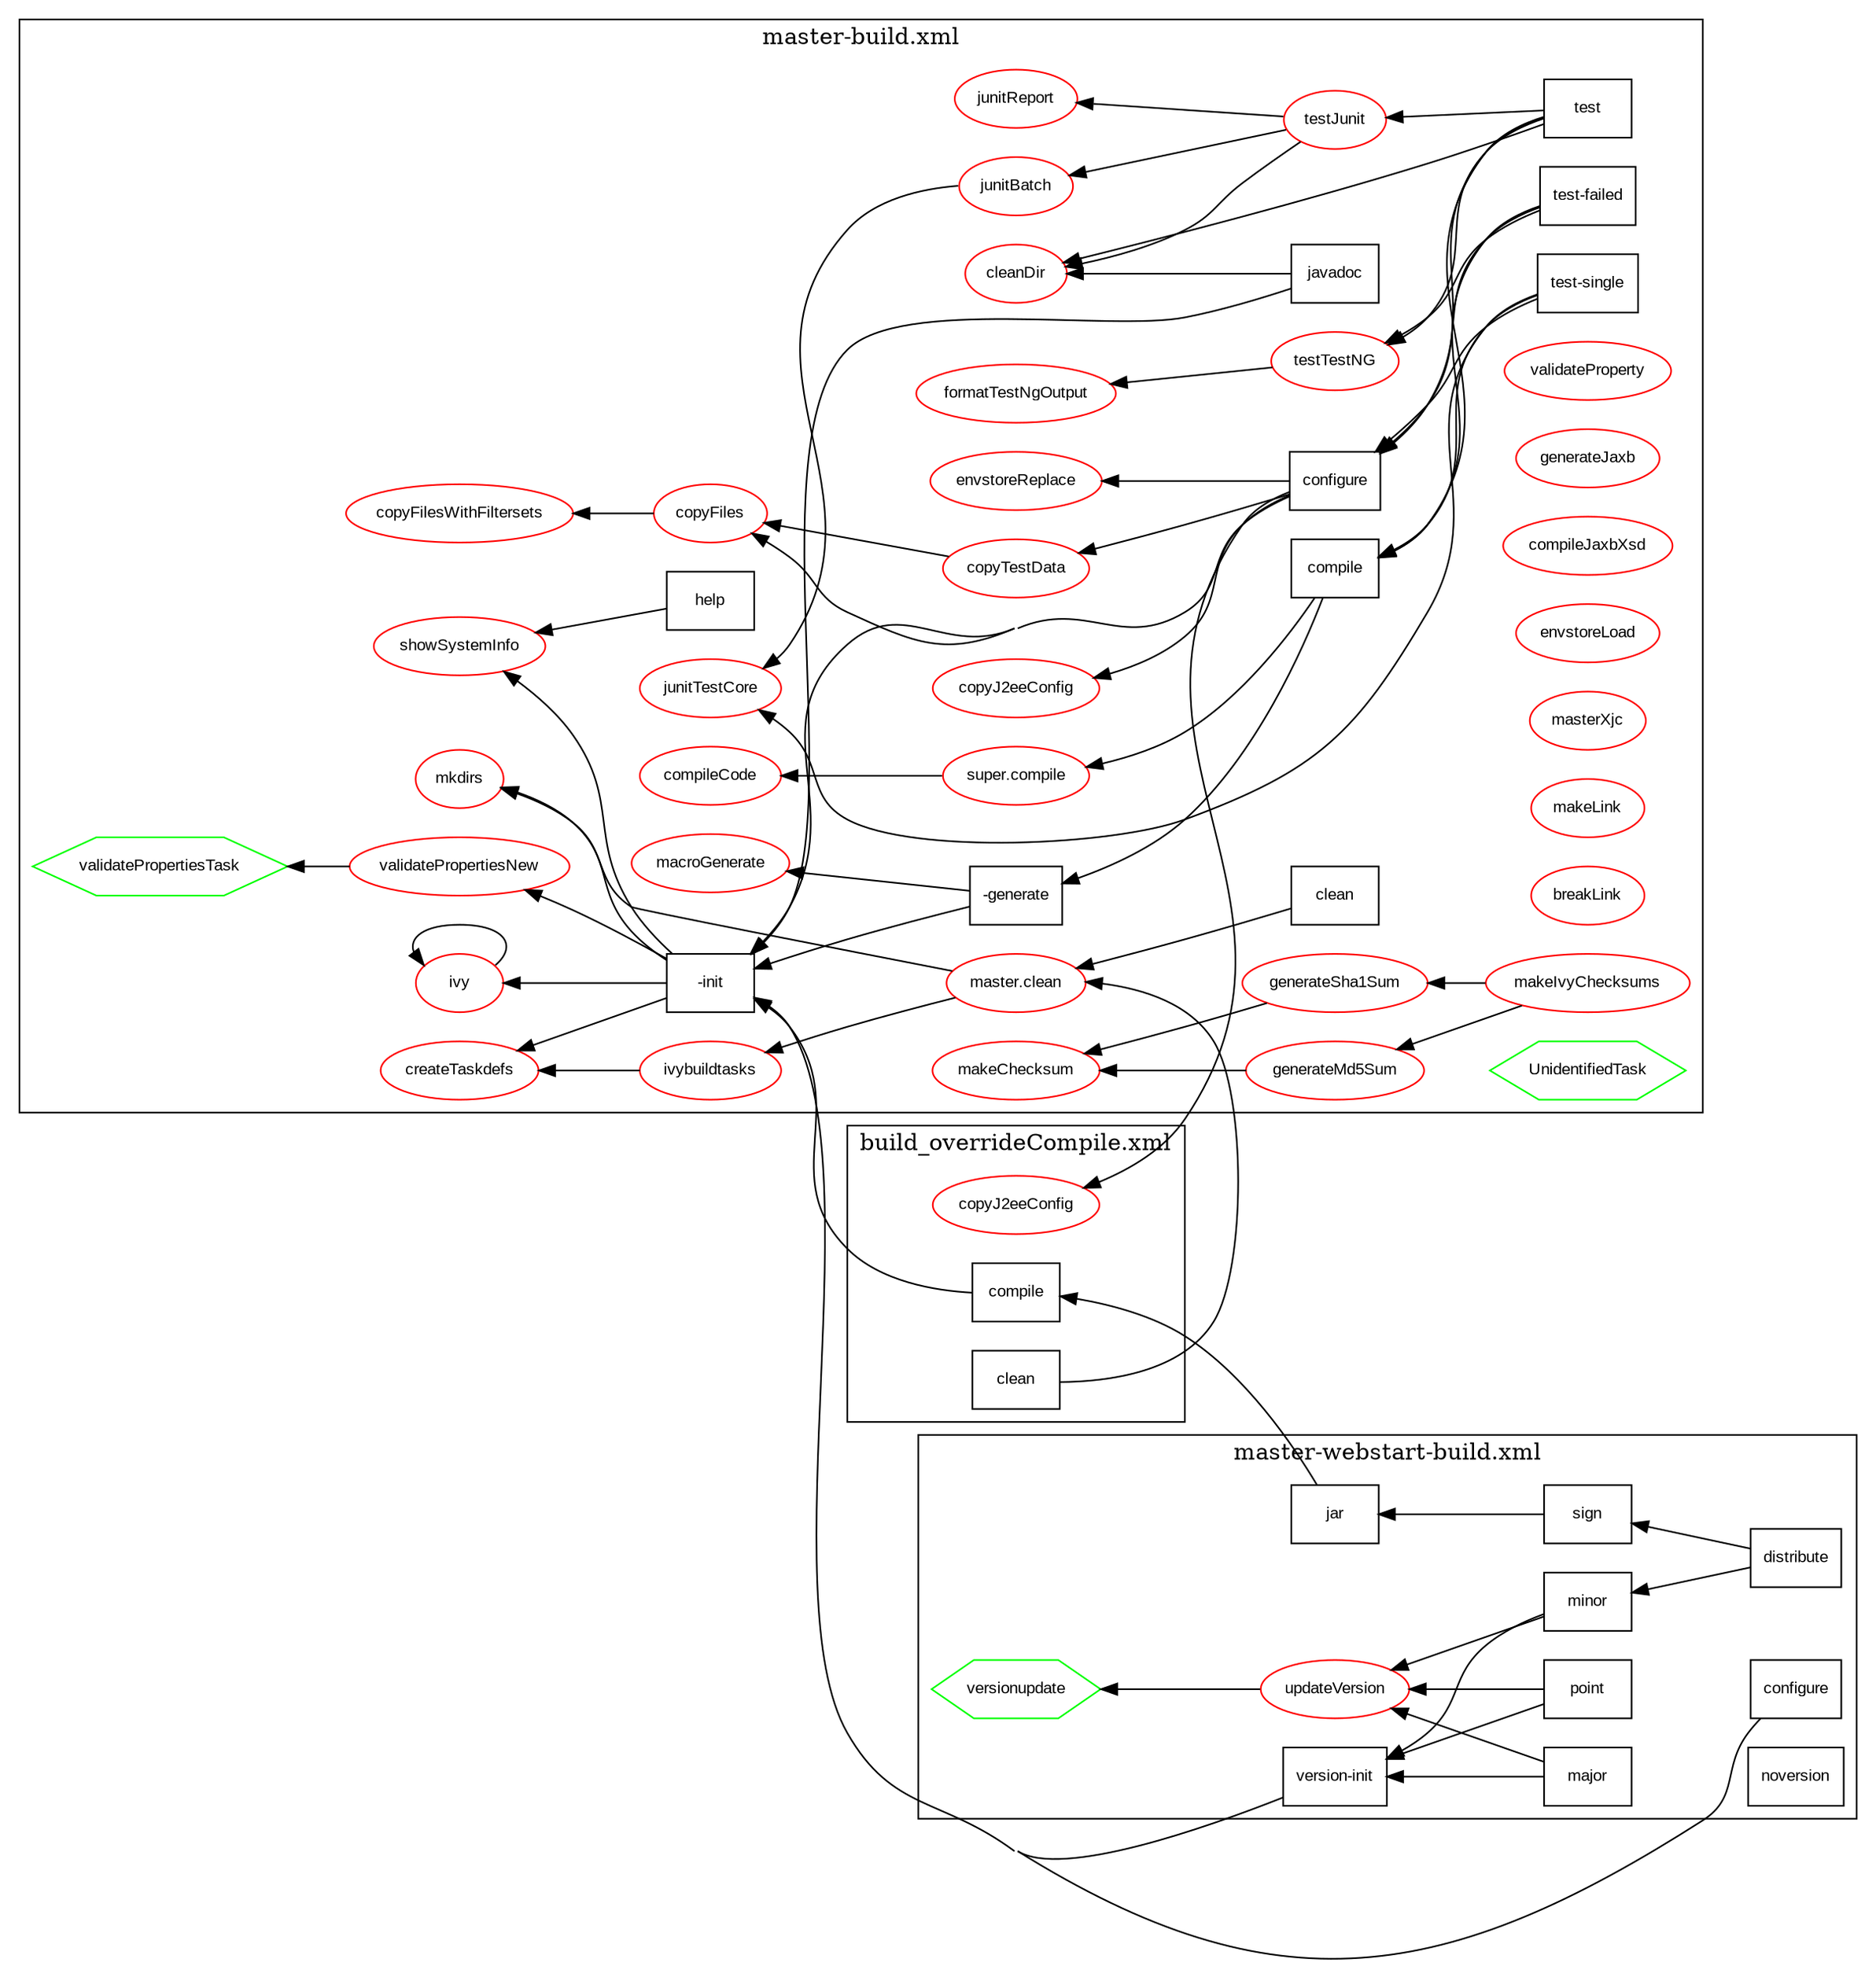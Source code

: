 digraph G {
node [shape=box,fontname="Arial",fontsize="10"];
edge [fontname="Arial",fontsize="8"];
rankdir=RL;

concentrate=true;
	subgraph cluster_0 {
		label="build_overrideCompile.xml"
		_Users_douglas_bullard_Documents_JavaStuff_Google_Code_AntScriptVisualizer_Google_newTrunk_unversioned_config_MasterBuildExamples_build_overrideCompile_TARGET_compile [label="compile" shape=box color=black ];
		_Users_douglas_bullard_Documents_JavaStuff_Google_Code_AntScriptVisualizer_Google_newTrunk_unversioned_config_MasterBuildExamples_build_overrideCompile_TARGET_clean [label="clean" shape=box color=black ];
		_Users_douglas_bullard_Documents_JavaStuff_Google_Code_AntScriptVisualizer_Google_newTrunk_unversioned_config_MasterBuildExamples_build_overrideCompile_TARGET_copyJ2eeConfig [label="copyJ2eeConfig" shape=ellipse color=red ];
	}
	subgraph cluster_1 {
		label="master-webstart-build.xml"
		_Users_douglas_bullard_Documents_JavaStuff_Google_Code_AntScriptVisualizer_Google_newTrunk_unversioned_config_MasterBuildExamples_master_build_master_webstart_build_TARGET_distribute [label="distribute" shape=box color=black ];
		_Users_douglas_bullard_Documents_JavaStuff_Google_Code_AntScriptVisualizer_Google_newTrunk_unversioned_config_MasterBuildExamples_master_build_master_webstart_build_TARGET_sign [label="sign" shape=box color=black ];
		_Users_douglas_bullard_Documents_JavaStuff_Google_Code_AntScriptVisualizer_Google_newTrunk_unversioned_config_MasterBuildExamples_master_build_master_webstart_build_TARGET_jar [label="jar" shape=box color=black ];
		_Users_douglas_bullard_Documents_JavaStuff_Google_Code_AntScriptVisualizer_Google_newTrunk_unversioned_config_MasterBuildExamples_master_build_master_webstart_build_TARGET_configure [label="configure" shape=box color=black ];
		_Users_douglas_bullard_Documents_JavaStuff_Google_Code_AntScriptVisualizer_Google_newTrunk_unversioned_config_MasterBuildExamples_master_build_master_webstart_build_TARGET_noversion [label="noversion" shape=box color=black ];
		_Users_douglas_bullard_Documents_JavaStuff_Google_Code_AntScriptVisualizer_Google_newTrunk_unversioned_config_MasterBuildExamples_master_build_master_webstart_build_TARGET_version_init [label="version-init" shape=box color=black ];
		_Users_douglas_bullard_Documents_JavaStuff_Google_Code_AntScriptVisualizer_Google_newTrunk_unversioned_config_MasterBuildExamples_master_build_master_webstart_build_TARGET_minor [label="minor" shape=box color=black ];
		_Users_douglas_bullard_Documents_JavaStuff_Google_Code_AntScriptVisualizer_Google_newTrunk_unversioned_config_MasterBuildExamples_master_build_master_webstart_build_TARGET_point [label="point" shape=box color=black ];
		_Users_douglas_bullard_Documents_JavaStuff_Google_Code_AntScriptVisualizer_Google_newTrunk_unversioned_config_MasterBuildExamples_master_build_master_webstart_build_TARGET_major [label="major" shape=box color=black ];
		_Users_douglas_bullard_Documents_JavaStuff_Google_Code_AntScriptVisualizer_Google_newTrunk_unversioned_config_MasterBuildExamples_master_build_master_webstart_build_TARGET_updateVersion [label="updateVersion" shape=ellipse color=red ];
		_Users_douglas_bullard_Documents_JavaStuff_Google_Code_AntScriptVisualizer_Google_newTrunk_unversioned_config_MasterBuildExamples_master_build_master_webstart_build_TARGET_versionupdate [label="versionupdate" shape=hexagon color=green ];
	}
	subgraph cluster_2 {
		label="master-build.xml"
		_Users_douglas_bullard_Documents_JavaStuff_Google_Code_AntScriptVisualizer_Google_newTrunk_unversioned_config_MasterBuildExamples_master_build_master_build_TARGET__init [label="-init" shape=box color=black ];
		_Users_douglas_bullard_Documents_JavaStuff_Google_Code_AntScriptVisualizer_Google_newTrunk_unversioned_config_MasterBuildExamples_master_build_master_build_TARGET_ivy [label="ivy" shape=box color=black ];
		_Users_douglas_bullard_Documents_JavaStuff_Google_Code_AntScriptVisualizer_Google_newTrunk_unversioned_config_MasterBuildExamples_master_build_master_build_TARGET__generate [label="-generate" shape=box color=black ];
		_Users_douglas_bullard_Documents_JavaStuff_Google_Code_AntScriptVisualizer_Google_newTrunk_unversioned_config_MasterBuildExamples_master_build_master_build_TARGET_compile [label="compile" shape=box color=black ];
		_Users_douglas_bullard_Documents_JavaStuff_Google_Code_AntScriptVisualizer_Google_newTrunk_unversioned_config_MasterBuildExamples_master_build_master_build_TARGET_help [label="help" shape=box color=black ];
		_Users_douglas_bullard_Documents_JavaStuff_Google_Code_AntScriptVisualizer_Google_newTrunk_unversioned_config_MasterBuildExamples_master_build_master_build_TARGET_clean [label="clean" shape=box color=black ];
		_Users_douglas_bullard_Documents_JavaStuff_Google_Code_AntScriptVisualizer_Google_newTrunk_unversioned_config_MasterBuildExamples_master_build_master_build_TARGET_test [label="test" shape=box color=black ];
		_Users_douglas_bullard_Documents_JavaStuff_Google_Code_AntScriptVisualizer_Google_newTrunk_unversioned_config_MasterBuildExamples_master_build_master_build_TARGET_test_failed [label="test-failed" shape=box color=black ];
		_Users_douglas_bullard_Documents_JavaStuff_Google_Code_AntScriptVisualizer_Google_newTrunk_unversioned_config_MasterBuildExamples_master_build_master_build_TARGET_test_single [label="test-single" shape=box color=black ];
		_Users_douglas_bullard_Documents_JavaStuff_Google_Code_AntScriptVisualizer_Google_newTrunk_unversioned_config_MasterBuildExamples_master_build_master_build_TARGET_configure [label="configure" shape=box color=black ];
		_Users_douglas_bullard_Documents_JavaStuff_Google_Code_AntScriptVisualizer_Google_newTrunk_unversioned_config_MasterBuildExamples_master_build_master_build_TARGET_javadoc [label="javadoc" shape=box color=black ];
		_Users_douglas_bullard_Documents_JavaStuff_Google_Code_AntScriptVisualizer_Google_newTrunk_unversioned_config_MasterBuildExamples_master_build_master_build_TARGET_validateProperty [label="validateProperty" shape=ellipse color=red ];
		_Users_douglas_bullard_Documents_JavaStuff_Google_Code_AntScriptVisualizer_Google_newTrunk_unversioned_config_MasterBuildExamples_master_build_master_build_TARGET_validatePropertiesNew [label="validatePropertiesNew" shape=ellipse color=red ];
		_Users_douglas_bullard_Documents_JavaStuff_Google_Code_AntScriptVisualizer_Google_newTrunk_unversioned_config_MasterBuildExamples_master_build_master_build_TARGET_createTaskdefs [label="createTaskdefs" shape=ellipse color=red ];
		_Users_douglas_bullard_Documents_JavaStuff_Google_Code_AntScriptVisualizer_Google_newTrunk_unversioned_config_MasterBuildExamples_master_build_master_build_TARGET_showSystemInfo [label="showSystemInfo" shape=ellipse color=red ];
		_Users_douglas_bullard_Documents_JavaStuff_Google_Code_AntScriptVisualizer_Google_newTrunk_unversioned_config_MasterBuildExamples_master_build_master_build_TARGET_ivy [label="ivy" shape=ellipse color=red ];
		_Users_douglas_bullard_Documents_JavaStuff_Google_Code_AntScriptVisualizer_Google_newTrunk_unversioned_config_MasterBuildExamples_master_build_master_build_TARGET_ivybuildtasks [label="ivybuildtasks" shape=ellipse color=red ];
		_Users_douglas_bullard_Documents_JavaStuff_Google_Code_AntScriptVisualizer_Google_newTrunk_unversioned_config_MasterBuildExamples_master_build_master_build_TARGET_macroGenerate [label="macroGenerate" shape=ellipse color=red ];
		_Users_douglas_bullard_Documents_JavaStuff_Google_Code_AntScriptVisualizer_Google_newTrunk_unversioned_config_MasterBuildExamples_master_build_master_build_TARGET_super_compile [label="super.compile" shape=ellipse color=red ];
		_Users_douglas_bullard_Documents_JavaStuff_Google_Code_AntScriptVisualizer_Google_newTrunk_unversioned_config_MasterBuildExamples_master_build_master_build_TARGET_compileCode [label="compileCode" shape=ellipse color=red ];
		_Users_douglas_bullard_Documents_JavaStuff_Google_Code_AntScriptVisualizer_Google_newTrunk_unversioned_config_MasterBuildExamples_master_build_master_build_TARGET_master_clean [label="master.clean" shape=ellipse color=red ];
		_Users_douglas_bullard_Documents_JavaStuff_Google_Code_AntScriptVisualizer_Google_newTrunk_unversioned_config_MasterBuildExamples_master_build_master_build_TARGET_mkdirs [label="mkdirs" shape=ellipse color=red ];
		_Users_douglas_bullard_Documents_JavaStuff_Google_Code_AntScriptVisualizer_Google_newTrunk_unversioned_config_MasterBuildExamples_master_build_master_build_TARGET_cleanDir [label="cleanDir" shape=ellipse color=red ];
		_Users_douglas_bullard_Documents_JavaStuff_Google_Code_AntScriptVisualizer_Google_newTrunk_unversioned_config_MasterBuildExamples_master_build_master_build_TARGET_generateJaxb [label="generateJaxb" shape=ellipse color=red ];
		_Users_douglas_bullard_Documents_JavaStuff_Google_Code_AntScriptVisualizer_Google_newTrunk_unversioned_config_MasterBuildExamples_master_build_master_build_TARGET_compileJaxbXsd [label="compileJaxbXsd" shape=ellipse color=red ];
		_Users_douglas_bullard_Documents_JavaStuff_Google_Code_AntScriptVisualizer_Google_newTrunk_unversioned_config_MasterBuildExamples_master_build_master_build_TARGET_copyFiles [label="copyFiles" shape=ellipse color=red ];
		_Users_douglas_bullard_Documents_JavaStuff_Google_Code_AntScriptVisualizer_Google_newTrunk_unversioned_config_MasterBuildExamples_master_build_master_build_TARGET_copyFilesWithFiltersets [label="copyFilesWithFiltersets" shape=ellipse color=red ];
		_Users_douglas_bullard_Documents_JavaStuff_Google_Code_AntScriptVisualizer_Google_newTrunk_unversioned_config_MasterBuildExamples_master_build_master_build_TARGET_envstoreLoad [label="envstoreLoad" shape=ellipse color=red ];
		_Users_douglas_bullard_Documents_JavaStuff_Google_Code_AntScriptVisualizer_Google_newTrunk_unversioned_config_MasterBuildExamples_master_build_master_build_TARGET_envstoreReplace [label="envstoreReplace" shape=ellipse color=red ];
		_Users_douglas_bullard_Documents_JavaStuff_Google_Code_AntScriptVisualizer_Google_newTrunk_unversioned_config_MasterBuildExamples_master_build_master_build_TARGET_junitBatch [label="junitBatch" shape=ellipse color=red ];
		_Users_douglas_bullard_Documents_JavaStuff_Google_Code_AntScriptVisualizer_Google_newTrunk_unversioned_config_MasterBuildExamples_master_build_master_build_TARGET_junitTestCore [label="junitTestCore" shape=ellipse color=red ];
		_Users_douglas_bullard_Documents_JavaStuff_Google_Code_AntScriptVisualizer_Google_newTrunk_unversioned_config_MasterBuildExamples_master_build_master_build_TARGET_junitReport [label="junitReport" shape=ellipse color=red ];
		_Users_douglas_bullard_Documents_JavaStuff_Google_Code_AntScriptVisualizer_Google_newTrunk_unversioned_config_MasterBuildExamples_master_build_master_build_TARGET_masterXjc [label="masterXjc" shape=ellipse color=red ];
		_Users_douglas_bullard_Documents_JavaStuff_Google_Code_AntScriptVisualizer_Google_newTrunk_unversioned_config_MasterBuildExamples_master_build_master_build_TARGET_testTestNG [label="testTestNG" shape=ellipse color=red ];
		_Users_douglas_bullard_Documents_JavaStuff_Google_Code_AntScriptVisualizer_Google_newTrunk_unversioned_config_MasterBuildExamples_master_build_master_build_TARGET_formatTestNgOutput [label="formatTestNgOutput" shape=ellipse color=red ];
		_Users_douglas_bullard_Documents_JavaStuff_Google_Code_AntScriptVisualizer_Google_newTrunk_unversioned_config_MasterBuildExamples_master_build_master_build_TARGET_testJunit [label="testJunit" shape=ellipse color=red ];
		_Users_douglas_bullard_Documents_JavaStuff_Google_Code_AntScriptVisualizer_Google_newTrunk_unversioned_config_MasterBuildExamples_master_build_master_build_TARGET_copyJ2eeConfig [label="copyJ2eeConfig" shape=ellipse color=red ];
		_Users_douglas_bullard_Documents_JavaStuff_Google_Code_AntScriptVisualizer_Google_newTrunk_unversioned_config_MasterBuildExamples_master_build_master_build_TARGET_copyTestData [label="copyTestData" shape=ellipse color=red ];
		_Users_douglas_bullard_Documents_JavaStuff_Google_Code_AntScriptVisualizer_Google_newTrunk_unversioned_config_MasterBuildExamples_master_build_master_build_TARGET_generateMd5Sum [label="generateMd5Sum" shape=ellipse color=red ];
		_Users_douglas_bullard_Documents_JavaStuff_Google_Code_AntScriptVisualizer_Google_newTrunk_unversioned_config_MasterBuildExamples_master_build_master_build_TARGET_generateSha1Sum [label="generateSha1Sum" shape=ellipse color=red ];
		_Users_douglas_bullard_Documents_JavaStuff_Google_Code_AntScriptVisualizer_Google_newTrunk_unversioned_config_MasterBuildExamples_master_build_master_build_TARGET_makeChecksum [label="makeChecksum" shape=ellipse color=red ];
		_Users_douglas_bullard_Documents_JavaStuff_Google_Code_AntScriptVisualizer_Google_newTrunk_unversioned_config_MasterBuildExamples_master_build_master_build_TARGET_makeLink [label="makeLink" shape=ellipse color=red ];
		_Users_douglas_bullard_Documents_JavaStuff_Google_Code_AntScriptVisualizer_Google_newTrunk_unversioned_config_MasterBuildExamples_master_build_master_build_TARGET_breakLink [label="breakLink" shape=ellipse color=red ];
		_Users_douglas_bullard_Documents_JavaStuff_Google_Code_AntScriptVisualizer_Google_newTrunk_unversioned_config_MasterBuildExamples_master_build_master_build_TARGET_makeIvyChecksums [label="makeIvyChecksums" shape=ellipse color=red ];
		_Users_douglas_bullard_Documents_JavaStuff_Google_Code_AntScriptVisualizer_Google_newTrunk_unversioned_config_MasterBuildExamples_master_build_master_build_TARGET_validatePropertiesTask [label="validatePropertiesTask" shape=hexagon color=green ];
		_Users_douglas_bullard_Documents_JavaStuff_Google_Code_AntScriptVisualizer_Google_newTrunk_unversioned_config_MasterBuildExamples_master_build_master_build_TARGET_UnidentifiedTask [label="UnidentifiedTask" shape=hexagon color=green ];
	}
		_Users_douglas_bullard_Documents_JavaStuff_Google_Code_AntScriptVisualizer_Google_newTrunk_unversioned_config_MasterBuildExamples_master_build_master_build_TARGET__init -> _Users_douglas_bullard_Documents_JavaStuff_Google_Code_AntScriptVisualizer_Google_newTrunk_unversioned_config_MasterBuildExamples_master_build_master_build_TARGET_validatePropertiesNew;
		_Users_douglas_bullard_Documents_JavaStuff_Google_Code_AntScriptVisualizer_Google_newTrunk_unversioned_config_MasterBuildExamples_master_build_master_build_TARGET_help -> _Users_douglas_bullard_Documents_JavaStuff_Google_Code_AntScriptVisualizer_Google_newTrunk_unversioned_config_MasterBuildExamples_master_build_master_build_TARGET_showSystemInfo;
		_Users_douglas_bullard_Documents_JavaStuff_Google_Code_AntScriptVisualizer_Google_newTrunk_unversioned_config_MasterBuildExamples_master_build_master_webstart_build_TARGET_point -> _Users_douglas_bullard_Documents_JavaStuff_Google_Code_AntScriptVisualizer_Google_newTrunk_unversioned_config_MasterBuildExamples_master_build_master_webstart_build_TARGET_version_init;
		_Users_douglas_bullard_Documents_JavaStuff_Google_Code_AntScriptVisualizer_Google_newTrunk_unversioned_config_MasterBuildExamples_master_build_master_build_TARGET_copyTestData -> _Users_douglas_bullard_Documents_JavaStuff_Google_Code_AntScriptVisualizer_Google_newTrunk_unversioned_config_MasterBuildExamples_master_build_master_build_TARGET_copyFiles;
		_Users_douglas_bullard_Documents_JavaStuff_Google_Code_AntScriptVisualizer_Google_newTrunk_unversioned_config_MasterBuildExamples_master_build_master_build_TARGET__generate -> _Users_douglas_bullard_Documents_JavaStuff_Google_Code_AntScriptVisualizer_Google_newTrunk_unversioned_config_MasterBuildExamples_master_build_master_build_TARGET__init;
		_Users_douglas_bullard_Documents_JavaStuff_Google_Code_AntScriptVisualizer_Google_newTrunk_unversioned_config_MasterBuildExamples_master_build_master_build_TARGET_configure -> _Users_douglas_bullard_Documents_JavaStuff_Google_Code_AntScriptVisualizer_Google_newTrunk_unversioned_config_MasterBuildExamples_master_build_master_build_TARGET__init;
		_Users_douglas_bullard_Documents_JavaStuff_Google_Code_AntScriptVisualizer_Google_newTrunk_unversioned_config_MasterBuildExamples_master_build_master_build_TARGET_super_compile -> _Users_douglas_bullard_Documents_JavaStuff_Google_Code_AntScriptVisualizer_Google_newTrunk_unversioned_config_MasterBuildExamples_master_build_master_build_TARGET_compileCode;
		_Users_douglas_bullard_Documents_JavaStuff_Google_Code_AntScriptVisualizer_Google_newTrunk_unversioned_config_MasterBuildExamples_master_build_master_build_TARGET__init -> _Users_douglas_bullard_Documents_JavaStuff_Google_Code_AntScriptVisualizer_Google_newTrunk_unversioned_config_MasterBuildExamples_master_build_master_build_TARGET_createTaskdefs;
		_Users_douglas_bullard_Documents_JavaStuff_Google_Code_AntScriptVisualizer_Google_newTrunk_unversioned_config_MasterBuildExamples_master_build_master_build_TARGET_validatePropertiesNew -> _Users_douglas_bullard_Documents_JavaStuff_Google_Code_AntScriptVisualizer_Google_newTrunk_unversioned_config_MasterBuildExamples_master_build_master_build_TARGET_validatePropertiesTask;
		_Users_douglas_bullard_Documents_JavaStuff_Google_Code_AntScriptVisualizer_Google_newTrunk_unversioned_config_MasterBuildExamples_master_build_master_build_TARGET_master_clean -> _Users_douglas_bullard_Documents_JavaStuff_Google_Code_AntScriptVisualizer_Google_newTrunk_unversioned_config_MasterBuildExamples_master_build_master_build_TARGET_mkdirs;
		_Users_douglas_bullard_Documents_JavaStuff_Google_Code_AntScriptVisualizer_Google_newTrunk_unversioned_config_MasterBuildExamples_master_build_master_webstart_build_TARGET_configure -> _Users_douglas_bullard_Documents_JavaStuff_Google_Code_AntScriptVisualizer_Google_newTrunk_unversioned_config_MasterBuildExamples_master_build_master_build_TARGET__init;
		_Users_douglas_bullard_Documents_JavaStuff_Google_Code_AntScriptVisualizer_Google_newTrunk_unversioned_config_MasterBuildExamples_master_build_master_build_TARGET_configure -> _Users_douglas_bullard_Documents_JavaStuff_Google_Code_AntScriptVisualizer_Google_newTrunk_unversioned_config_MasterBuildExamples_master_build_master_build_TARGET_copyTestData;
		_Users_douglas_bullard_Documents_JavaStuff_Google_Code_AntScriptVisualizer_Google_newTrunk_unversioned_config_MasterBuildExamples_master_build_master_build_TARGET_generateSha1Sum -> _Users_douglas_bullard_Documents_JavaStuff_Google_Code_AntScriptVisualizer_Google_newTrunk_unversioned_config_MasterBuildExamples_master_build_master_build_TARGET_makeChecksum;
		_Users_douglas_bullard_Documents_JavaStuff_Google_Code_AntScriptVisualizer_Google_newTrunk_unversioned_config_MasterBuildExamples_master_build_master_build_TARGET_javadoc -> _Users_douglas_bullard_Documents_JavaStuff_Google_Code_AntScriptVisualizer_Google_newTrunk_unversioned_config_MasterBuildExamples_master_build_master_build_TARGET_cleanDir;
		_Users_douglas_bullard_Documents_JavaStuff_Google_Code_AntScriptVisualizer_Google_newTrunk_unversioned_config_MasterBuildExamples_master_build_master_webstart_build_TARGET_version_init -> _Users_douglas_bullard_Documents_JavaStuff_Google_Code_AntScriptVisualizer_Google_newTrunk_unversioned_config_MasterBuildExamples_master_build_master_build_TARGET__init;
		_Users_douglas_bullard_Documents_JavaStuff_Google_Code_AntScriptVisualizer_Google_newTrunk_unversioned_config_MasterBuildExamples_master_build_master_build_TARGET_testJunit -> _Users_douglas_bullard_Documents_JavaStuff_Google_Code_AntScriptVisualizer_Google_newTrunk_unversioned_config_MasterBuildExamples_master_build_master_build_TARGET_junitReport;
		_Users_douglas_bullard_Documents_JavaStuff_Google_Code_AntScriptVisualizer_Google_newTrunk_unversioned_config_MasterBuildExamples_master_build_master_webstart_build_TARGET_point -> _Users_douglas_bullard_Documents_JavaStuff_Google_Code_AntScriptVisualizer_Google_newTrunk_unversioned_config_MasterBuildExamples_master_build_master_webstart_build_TARGET_updateVersion;
		_Users_douglas_bullard_Documents_JavaStuff_Google_Code_AntScriptVisualizer_Google_newTrunk_unversioned_config_MasterBuildExamples_master_build_master_build_TARGET_makeIvyChecksums -> _Users_douglas_bullard_Documents_JavaStuff_Google_Code_AntScriptVisualizer_Google_newTrunk_unversioned_config_MasterBuildExamples_master_build_master_build_TARGET_generateSha1Sum;
		_Users_douglas_bullard_Documents_JavaStuff_Google_Code_AntScriptVisualizer_Google_newTrunk_unversioned_config_MasterBuildExamples_master_build_master_build_TARGET_configure -> _Users_douglas_bullard_Documents_JavaStuff_Google_Code_AntScriptVisualizer_Google_newTrunk_unversioned_config_MasterBuildExamples_master_build_master_build_TARGET_envstoreReplace;
		_Users_douglas_bullard_Documents_JavaStuff_Google_Code_AntScriptVisualizer_Google_newTrunk_unversioned_config_MasterBuildExamples_master_build_master_build_TARGET_copyFiles -> _Users_douglas_bullard_Documents_JavaStuff_Google_Code_AntScriptVisualizer_Google_newTrunk_unversioned_config_MasterBuildExamples_master_build_master_build_TARGET_copyFilesWithFiltersets;
		_Users_douglas_bullard_Documents_JavaStuff_Google_Code_AntScriptVisualizer_Google_newTrunk_unversioned_config_MasterBuildExamples_master_build_master_webstart_build_TARGET_distribute -> _Users_douglas_bullard_Documents_JavaStuff_Google_Code_AntScriptVisualizer_Google_newTrunk_unversioned_config_MasterBuildExamples_master_build_master_webstart_build_TARGET_minor;
		_Users_douglas_bullard_Documents_JavaStuff_Google_Code_AntScriptVisualizer_Google_newTrunk_unversioned_config_MasterBuildExamples_master_build_master_build_TARGET_test_single -> _Users_douglas_bullard_Documents_JavaStuff_Google_Code_AntScriptVisualizer_Google_newTrunk_unversioned_config_MasterBuildExamples_master_build_master_build_TARGET_configure;
		_Users_douglas_bullard_Documents_JavaStuff_Google_Code_AntScriptVisualizer_Google_newTrunk_unversioned_config_MasterBuildExamples_master_build_master_build_TARGET_test_single -> _Users_douglas_bullard_Documents_JavaStuff_Google_Code_AntScriptVisualizer_Google_newTrunk_unversioned_config_MasterBuildExamples_master_build_master_build_TARGET_junitTestCore;
		_Users_douglas_bullard_Documents_JavaStuff_Google_Code_AntScriptVisualizer_Google_newTrunk_unversioned_config_MasterBuildExamples_master_build_master_build_TARGET_compile -> _Users_douglas_bullard_Documents_JavaStuff_Google_Code_AntScriptVisualizer_Google_newTrunk_unversioned_config_MasterBuildExamples_master_build_master_build_TARGET__generate;
		_Users_douglas_bullard_Documents_JavaStuff_Google_Code_AntScriptVisualizer_Google_newTrunk_unversioned_config_MasterBuildExamples_master_build_master_build_TARGET_master_clean -> _Users_douglas_bullard_Documents_JavaStuff_Google_Code_AntScriptVisualizer_Google_newTrunk_unversioned_config_MasterBuildExamples_master_build_master_build_TARGET_ivybuildtasks;
		_Users_douglas_bullard_Documents_JavaStuff_Google_Code_AntScriptVisualizer_Google_newTrunk_unversioned_config_MasterBuildExamples_build_overrideCompile_TARGET_compile -> _Users_douglas_bullard_Documents_JavaStuff_Google_Code_AntScriptVisualizer_Google_newTrunk_unversioned_config_MasterBuildExamples_master_build_master_build_TARGET__init;
		_Users_douglas_bullard_Documents_JavaStuff_Google_Code_AntScriptVisualizer_Google_newTrunk_unversioned_config_MasterBuildExamples_master_build_master_build_TARGET_configure -> _Users_douglas_bullard_Documents_JavaStuff_Google_Code_AntScriptVisualizer_Google_newTrunk_unversioned_config_MasterBuildExamples_build_overrideCompile_TARGET_copyJ2eeConfig;
		_Users_douglas_bullard_Documents_JavaStuff_Google_Code_AntScriptVisualizer_Google_newTrunk_unversioned_config_MasterBuildExamples_master_build_master_build_TARGET_makeIvyChecksums -> _Users_douglas_bullard_Documents_JavaStuff_Google_Code_AntScriptVisualizer_Google_newTrunk_unversioned_config_MasterBuildExamples_master_build_master_build_TARGET_generateMd5Sum;
		_Users_douglas_bullard_Documents_JavaStuff_Google_Code_AntScriptVisualizer_Google_newTrunk_unversioned_config_MasterBuildExamples_master_build_master_build_TARGET_test_single -> _Users_douglas_bullard_Documents_JavaStuff_Google_Code_AntScriptVisualizer_Google_newTrunk_unversioned_config_MasterBuildExamples_master_build_master_build_TARGET_compile;
		_Users_douglas_bullard_Documents_JavaStuff_Google_Code_AntScriptVisualizer_Google_newTrunk_unversioned_config_MasterBuildExamples_master_build_master_webstart_build_TARGET_minor -> _Users_douglas_bullard_Documents_JavaStuff_Google_Code_AntScriptVisualizer_Google_newTrunk_unversioned_config_MasterBuildExamples_master_build_master_webstart_build_TARGET_updateVersion;
		_Users_douglas_bullard_Documents_JavaStuff_Google_Code_AntScriptVisualizer_Google_newTrunk_unversioned_config_MasterBuildExamples_master_build_master_build_TARGET_compile -> _Users_douglas_bullard_Documents_JavaStuff_Google_Code_AntScriptVisualizer_Google_newTrunk_unversioned_config_MasterBuildExamples_master_build_master_build_TARGET_super_compile;
		_Users_douglas_bullard_Documents_JavaStuff_Google_Code_AntScriptVisualizer_Google_newTrunk_unversioned_config_MasterBuildExamples_master_build_master_build_TARGET_configure -> _Users_douglas_bullard_Documents_JavaStuff_Google_Code_AntScriptVisualizer_Google_newTrunk_unversioned_config_MasterBuildExamples_master_build_master_build_TARGET_copyFiles;
		_Users_douglas_bullard_Documents_JavaStuff_Google_Code_AntScriptVisualizer_Google_newTrunk_unversioned_config_MasterBuildExamples_master_build_master_build_TARGET__init -> _Users_douglas_bullard_Documents_JavaStuff_Google_Code_AntScriptVisualizer_Google_newTrunk_unversioned_config_MasterBuildExamples_master_build_master_build_TARGET_showSystemInfo;
		_Users_douglas_bullard_Documents_JavaStuff_Google_Code_AntScriptVisualizer_Google_newTrunk_unversioned_config_MasterBuildExamples_master_build_master_webstart_build_TARGET_major -> _Users_douglas_bullard_Documents_JavaStuff_Google_Code_AntScriptVisualizer_Google_newTrunk_unversioned_config_MasterBuildExamples_master_build_master_webstart_build_TARGET_updateVersion;
		_Users_douglas_bullard_Documents_JavaStuff_Google_Code_AntScriptVisualizer_Google_newTrunk_unversioned_config_MasterBuildExamples_master_build_master_build_TARGET_configure -> _Users_douglas_bullard_Documents_JavaStuff_Google_Code_AntScriptVisualizer_Google_newTrunk_unversioned_config_MasterBuildExamples_master_build_master_build_TARGET_copyJ2eeConfig;
		_Users_douglas_bullard_Documents_JavaStuff_Google_Code_AntScriptVisualizer_Google_newTrunk_unversioned_config_MasterBuildExamples_master_build_master_build_TARGET_test_failed -> _Users_douglas_bullard_Documents_JavaStuff_Google_Code_AntScriptVisualizer_Google_newTrunk_unversioned_config_MasterBuildExamples_master_build_master_build_TARGET_compile;
		_Users_douglas_bullard_Documents_JavaStuff_Google_Code_AntScriptVisualizer_Google_newTrunk_unversioned_config_MasterBuildExamples_master_build_master_build_TARGET_clean -> _Users_douglas_bullard_Documents_JavaStuff_Google_Code_AntScriptVisualizer_Google_newTrunk_unversioned_config_MasterBuildExamples_master_build_master_build_TARGET_master_clean;
		_Users_douglas_bullard_Documents_JavaStuff_Google_Code_AntScriptVisualizer_Google_newTrunk_unversioned_config_MasterBuildExamples_master_build_master_build_TARGET_testJunit -> _Users_douglas_bullard_Documents_JavaStuff_Google_Code_AntScriptVisualizer_Google_newTrunk_unversioned_config_MasterBuildExamples_master_build_master_build_TARGET_cleanDir;
		_Users_douglas_bullard_Documents_JavaStuff_Google_Code_AntScriptVisualizer_Google_newTrunk_unversioned_config_MasterBuildExamples_master_build_master_webstart_build_TARGET_distribute -> _Users_douglas_bullard_Documents_JavaStuff_Google_Code_AntScriptVisualizer_Google_newTrunk_unversioned_config_MasterBuildExamples_master_build_master_webstart_build_TARGET_sign;
		_Users_douglas_bullard_Documents_JavaStuff_Google_Code_AntScriptVisualizer_Google_newTrunk_unversioned_config_MasterBuildExamples_master_build_master_build_TARGET_test -> _Users_douglas_bullard_Documents_JavaStuff_Google_Code_AntScriptVisualizer_Google_newTrunk_unversioned_config_MasterBuildExamples_master_build_master_build_TARGET_configure;
		_Users_douglas_bullard_Documents_JavaStuff_Google_Code_AntScriptVisualizer_Google_newTrunk_unversioned_config_MasterBuildExamples_master_build_master_build_TARGET_test -> _Users_douglas_bullard_Documents_JavaStuff_Google_Code_AntScriptVisualizer_Google_newTrunk_unversioned_config_MasterBuildExamples_master_build_master_build_TARGET_testTestNG;
		_Users_douglas_bullard_Documents_JavaStuff_Google_Code_AntScriptVisualizer_Google_newTrunk_unversioned_config_MasterBuildExamples_master_build_master_build_TARGET_testTestNG -> _Users_douglas_bullard_Documents_JavaStuff_Google_Code_AntScriptVisualizer_Google_newTrunk_unversioned_config_MasterBuildExamples_master_build_master_build_TARGET_formatTestNgOutput;
		_Users_douglas_bullard_Documents_JavaStuff_Google_Code_AntScriptVisualizer_Google_newTrunk_unversioned_config_MasterBuildExamples_master_build_master_webstart_build_TARGET_sign -> _Users_douglas_bullard_Documents_JavaStuff_Google_Code_AntScriptVisualizer_Google_newTrunk_unversioned_config_MasterBuildExamples_master_build_master_webstart_build_TARGET_jar;
		_Users_douglas_bullard_Documents_JavaStuff_Google_Code_AntScriptVisualizer_Google_newTrunk_unversioned_config_MasterBuildExamples_master_build_master_build_TARGET_ivybuildtasks -> _Users_douglas_bullard_Documents_JavaStuff_Google_Code_AntScriptVisualizer_Google_newTrunk_unversioned_config_MasterBuildExamples_master_build_master_build_TARGET_createTaskdefs;
		_Users_douglas_bullard_Documents_JavaStuff_Google_Code_AntScriptVisualizer_Google_newTrunk_unversioned_config_MasterBuildExamples_build_overrideCompile_TARGET_clean -> _Users_douglas_bullard_Documents_JavaStuff_Google_Code_AntScriptVisualizer_Google_newTrunk_unversioned_config_MasterBuildExamples_master_build_master_build_TARGET_master_clean;
		_Users_douglas_bullard_Documents_JavaStuff_Google_Code_AntScriptVisualizer_Google_newTrunk_unversioned_config_MasterBuildExamples_master_build_master_build_TARGET__generate -> _Users_douglas_bullard_Documents_JavaStuff_Google_Code_AntScriptVisualizer_Google_newTrunk_unversioned_config_MasterBuildExamples_master_build_master_build_TARGET_macroGenerate;
		_Users_douglas_bullard_Documents_JavaStuff_Google_Code_AntScriptVisualizer_Google_newTrunk_unversioned_config_MasterBuildExamples_master_build_master_build_TARGET_test -> _Users_douglas_bullard_Documents_JavaStuff_Google_Code_AntScriptVisualizer_Google_newTrunk_unversioned_config_MasterBuildExamples_master_build_master_build_TARGET_compile;
		_Users_douglas_bullard_Documents_JavaStuff_Google_Code_AntScriptVisualizer_Google_newTrunk_unversioned_config_MasterBuildExamples_master_build_master_build_TARGET_test_failed -> _Users_douglas_bullard_Documents_JavaStuff_Google_Code_AntScriptVisualizer_Google_newTrunk_unversioned_config_MasterBuildExamples_master_build_master_build_TARGET_testTestNG;
		_Users_douglas_bullard_Documents_JavaStuff_Google_Code_AntScriptVisualizer_Google_newTrunk_unversioned_config_MasterBuildExamples_master_build_master_build_TARGET_test -> _Users_douglas_bullard_Documents_JavaStuff_Google_Code_AntScriptVisualizer_Google_newTrunk_unversioned_config_MasterBuildExamples_master_build_master_build_TARGET_testJunit;
		_Users_douglas_bullard_Documents_JavaStuff_Google_Code_AntScriptVisualizer_Google_newTrunk_unversioned_config_MasterBuildExamples_master_build_master_build_TARGET_javadoc -> _Users_douglas_bullard_Documents_JavaStuff_Google_Code_AntScriptVisualizer_Google_newTrunk_unversioned_config_MasterBuildExamples_master_build_master_build_TARGET__init;
		_Users_douglas_bullard_Documents_JavaStuff_Google_Code_AntScriptVisualizer_Google_newTrunk_unversioned_config_MasterBuildExamples_master_build_master_build_TARGET_generateMd5Sum -> _Users_douglas_bullard_Documents_JavaStuff_Google_Code_AntScriptVisualizer_Google_newTrunk_unversioned_config_MasterBuildExamples_master_build_master_build_TARGET_makeChecksum;
		_Users_douglas_bullard_Documents_JavaStuff_Google_Code_AntScriptVisualizer_Google_newTrunk_unversioned_config_MasterBuildExamples_master_build_master_build_TARGET_test_failed -> _Users_douglas_bullard_Documents_JavaStuff_Google_Code_AntScriptVisualizer_Google_newTrunk_unversioned_config_MasterBuildExamples_master_build_master_build_TARGET_configure;
		_Users_douglas_bullard_Documents_JavaStuff_Google_Code_AntScriptVisualizer_Google_newTrunk_unversioned_config_MasterBuildExamples_master_build_master_build_TARGET__init -> _Users_douglas_bullard_Documents_JavaStuff_Google_Code_AntScriptVisualizer_Google_newTrunk_unversioned_config_MasterBuildExamples_master_build_master_build_TARGET_mkdirs;
		_Users_douglas_bullard_Documents_JavaStuff_Google_Code_AntScriptVisualizer_Google_newTrunk_unversioned_config_MasterBuildExamples_master_build_master_build_TARGET_testJunit -> _Users_douglas_bullard_Documents_JavaStuff_Google_Code_AntScriptVisualizer_Google_newTrunk_unversioned_config_MasterBuildExamples_master_build_master_build_TARGET_junitBatch;
		_Users_douglas_bullard_Documents_JavaStuff_Google_Code_AntScriptVisualizer_Google_newTrunk_unversioned_config_MasterBuildExamples_master_build_master_build_TARGET_test -> _Users_douglas_bullard_Documents_JavaStuff_Google_Code_AntScriptVisualizer_Google_newTrunk_unversioned_config_MasterBuildExamples_master_build_master_build_TARGET_cleanDir;
		_Users_douglas_bullard_Documents_JavaStuff_Google_Code_AntScriptVisualizer_Google_newTrunk_unversioned_config_MasterBuildExamples_master_build_master_build_TARGET_junitBatch -> _Users_douglas_bullard_Documents_JavaStuff_Google_Code_AntScriptVisualizer_Google_newTrunk_unversioned_config_MasterBuildExamples_master_build_master_build_TARGET_junitTestCore;
		_Users_douglas_bullard_Documents_JavaStuff_Google_Code_AntScriptVisualizer_Google_newTrunk_unversioned_config_MasterBuildExamples_master_build_master_build_TARGET_ivy -> _Users_douglas_bullard_Documents_JavaStuff_Google_Code_AntScriptVisualizer_Google_newTrunk_unversioned_config_MasterBuildExamples_master_build_master_build_TARGET_ivy;
		_Users_douglas_bullard_Documents_JavaStuff_Google_Code_AntScriptVisualizer_Google_newTrunk_unversioned_config_MasterBuildExamples_master_build_master_webstart_build_TARGET_major -> _Users_douglas_bullard_Documents_JavaStuff_Google_Code_AntScriptVisualizer_Google_newTrunk_unversioned_config_MasterBuildExamples_master_build_master_webstart_build_TARGET_version_init;
		_Users_douglas_bullard_Documents_JavaStuff_Google_Code_AntScriptVisualizer_Google_newTrunk_unversioned_config_MasterBuildExamples_master_build_master_webstart_build_TARGET_updateVersion -> _Users_douglas_bullard_Documents_JavaStuff_Google_Code_AntScriptVisualizer_Google_newTrunk_unversioned_config_MasterBuildExamples_master_build_master_webstart_build_TARGET_versionupdate;
		_Users_douglas_bullard_Documents_JavaStuff_Google_Code_AntScriptVisualizer_Google_newTrunk_unversioned_config_MasterBuildExamples_master_build_master_webstart_build_TARGET_minor -> _Users_douglas_bullard_Documents_JavaStuff_Google_Code_AntScriptVisualizer_Google_newTrunk_unversioned_config_MasterBuildExamples_master_build_master_webstart_build_TARGET_version_init;
		_Users_douglas_bullard_Documents_JavaStuff_Google_Code_AntScriptVisualizer_Google_newTrunk_unversioned_config_MasterBuildExamples_master_build_master_webstart_build_TARGET_jar -> _Users_douglas_bullard_Documents_JavaStuff_Google_Code_AntScriptVisualizer_Google_newTrunk_unversioned_config_MasterBuildExamples_build_overrideCompile_TARGET_compile;
		_Users_douglas_bullard_Documents_JavaStuff_Google_Code_AntScriptVisualizer_Google_newTrunk_unversioned_config_MasterBuildExamples_master_build_master_build_TARGET__init -> _Users_douglas_bullard_Documents_JavaStuff_Google_Code_AntScriptVisualizer_Google_newTrunk_unversioned_config_MasterBuildExamples_master_build_master_build_TARGET_ivy;
}